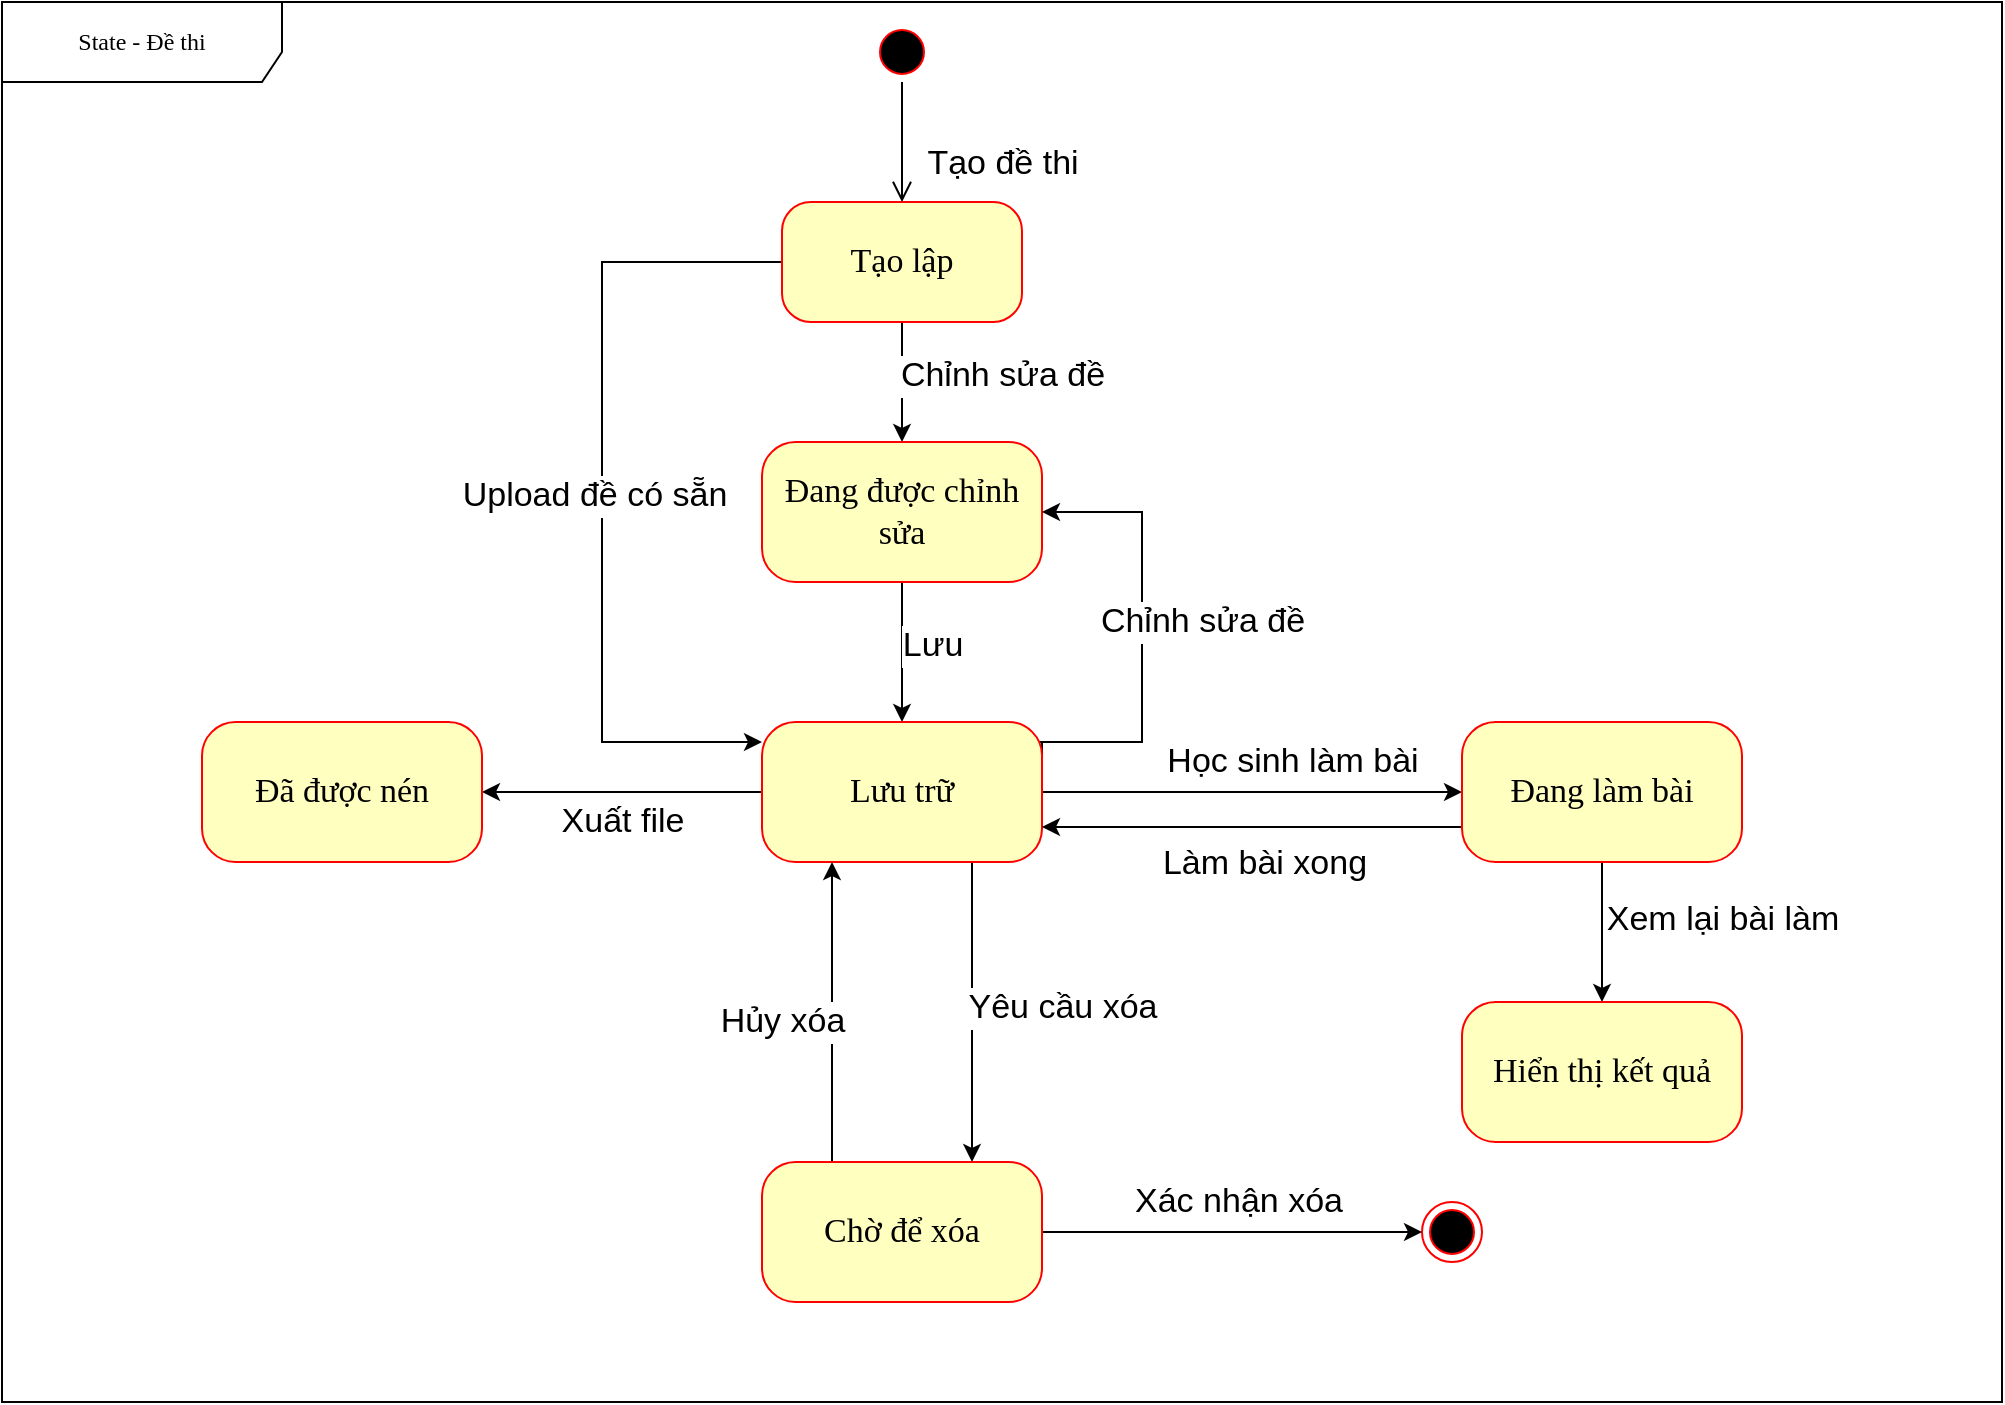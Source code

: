 <mxfile version="24.3.1" type="device">
  <diagram name="Page-1" id="58cdce13-f638-feb5-8d6f-7d28b1aa9fa0">
    <mxGraphModel dx="1509" dy="777" grid="1" gridSize="10" guides="1" tooltips="1" connect="1" arrows="1" fold="1" page="1" pageScale="1" pageWidth="1100" pageHeight="850" background="none" math="0" shadow="0">
      <root>
        <mxCell id="0" />
        <mxCell id="1" parent="0" />
        <mxCell id="382b91b5511bd0f7-1" value="" style="ellipse;html=1;shape=startState;fillColor=#000000;strokeColor=#ff0000;rounded=1;shadow=0;comic=0;labelBackgroundColor=none;fontFamily=Verdana;fontSize=12;fontColor=#000000;align=center;direction=south;" parent="1" vertex="1">
          <mxGeometry x="525" y="50" width="30" height="30" as="geometry" />
        </mxCell>
        <mxCell id="TIDaN1ExK7NTbUgccvKn-14" style="edgeStyle=orthogonalEdgeStyle;rounded=0;orthogonalLoop=1;jettySize=auto;html=1;" parent="1" source="382b91b5511bd0f7-6" target="TIDaN1ExK7NTbUgccvKn-13" edge="1">
          <mxGeometry relative="1" as="geometry">
            <mxPoint x="400" y="520" as="targetPoint" />
            <Array as="points">
              <mxPoint x="390" y="170" />
              <mxPoint x="390" y="410" />
            </Array>
          </mxGeometry>
        </mxCell>
        <mxCell id="TIDaN1ExK7NTbUgccvKn-15" value="&lt;font style=&quot;font-size: 17px;&quot;&gt;Upload đề có sẵn&lt;/font&gt;" style="edgeLabel;html=1;align=center;verticalAlign=middle;resizable=0;points=[];" parent="TIDaN1ExK7NTbUgccvKn-14" vertex="1" connectable="0">
          <mxGeometry x="0.009" y="-4" relative="1" as="geometry">
            <mxPoint as="offset" />
          </mxGeometry>
        </mxCell>
        <mxCell id="TIDaN1ExK7NTbUgccvKn-16" style="edgeStyle=orthogonalEdgeStyle;rounded=0;orthogonalLoop=1;jettySize=auto;html=1;entryX=0.5;entryY=0;entryDx=0;entryDy=0;" parent="1" source="382b91b5511bd0f7-6" target="TIDaN1ExK7NTbUgccvKn-7" edge="1">
          <mxGeometry relative="1" as="geometry" />
        </mxCell>
        <mxCell id="TIDaN1ExK7NTbUgccvKn-17" value="&lt;span style=&quot;font-size: 17px;&quot;&gt;Chỉnh sửa đề&lt;/span&gt;" style="edgeLabel;html=1;align=center;verticalAlign=middle;resizable=0;points=[];" parent="TIDaN1ExK7NTbUgccvKn-16" vertex="1" connectable="0">
          <mxGeometry x="-0.078" y="-2" relative="1" as="geometry">
            <mxPoint x="52" y="-1" as="offset" />
          </mxGeometry>
        </mxCell>
        <mxCell id="382b91b5511bd0f7-6" value="Tạo lập" style="rounded=1;whiteSpace=wrap;html=1;arcSize=24;fillColor=#ffffc0;strokeColor=#ff0000;shadow=0;comic=0;labelBackgroundColor=none;fontFamily=Verdana;fontSize=17;fontColor=#000000;align=center;" parent="1" vertex="1">
          <mxGeometry x="480" y="140" width="120" height="60" as="geometry" />
        </mxCell>
        <mxCell id="2a3bc250acf0617d-9" style="edgeStyle=orthogonalEdgeStyle;html=1;labelBackgroundColor=none;endArrow=open;endSize=8;strokeColor=#000000;fontFamily=Verdana;fontSize=12;align=left;" parent="1" source="382b91b5511bd0f7-1" target="382b91b5511bd0f7-6" edge="1">
          <mxGeometry relative="1" as="geometry" />
        </mxCell>
        <mxCell id="TIDaN1ExK7NTbUgccvKn-4" value="&lt;span style=&quot;font-size: 17px;&quot;&gt;Tạo đề thi&lt;/span&gt;" style="edgeLabel;html=1;align=center;verticalAlign=middle;resizable=0;points=[];rotation=0;container=0;" parent="2a3bc250acf0617d-9" vertex="1" connectable="0">
          <mxGeometry relative="1" as="geometry">
            <mxPoint x="50" y="11" as="offset" />
          </mxGeometry>
        </mxCell>
        <mxCell id="2a3bc250acf0617d-8" value="State - Đề thi" style="shape=umlFrame;whiteSpace=wrap;html=1;rounded=1;shadow=0;comic=0;labelBackgroundColor=none;strokeWidth=1;fontFamily=Verdana;fontSize=12;align=center;width=140;height=40;" parent="1" vertex="1">
          <mxGeometry x="90" y="40" width="1000" height="700" as="geometry" />
        </mxCell>
        <mxCell id="TIDaN1ExK7NTbUgccvKn-1" value="" style="ellipse;html=1;shape=endState;fillColor=#000000;strokeColor=#ff0000;" parent="1" vertex="1">
          <mxGeometry x="800" y="640" width="30" height="30" as="geometry" />
        </mxCell>
        <mxCell id="JSC5-hn_m6VDshBw48fL-2" style="edgeStyle=orthogonalEdgeStyle;rounded=0;orthogonalLoop=1;jettySize=auto;html=1;exitX=0.5;exitY=1;exitDx=0;exitDy=0;entryX=0.5;entryY=0;entryDx=0;entryDy=0;" parent="1" source="TIDaN1ExK7NTbUgccvKn-7" target="TIDaN1ExK7NTbUgccvKn-13" edge="1">
          <mxGeometry relative="1" as="geometry" />
        </mxCell>
        <mxCell id="JSC5-hn_m6VDshBw48fL-3" value="Lưu" style="edgeLabel;html=1;align=center;verticalAlign=middle;resizable=0;points=[];fontSize=17;" parent="JSC5-hn_m6VDshBw48fL-2" vertex="1" connectable="0">
          <mxGeometry x="-0.086" y="4" relative="1" as="geometry">
            <mxPoint x="11" as="offset" />
          </mxGeometry>
        </mxCell>
        <mxCell id="TIDaN1ExK7NTbUgccvKn-7" value="Đang được chỉnh sửa" style="rounded=1;whiteSpace=wrap;html=1;arcSize=24;fillColor=#ffffc0;strokeColor=#ff0000;shadow=0;comic=0;labelBackgroundColor=none;fontFamily=Verdana;fontSize=17;fontColor=#000000;align=center;" parent="1" vertex="1">
          <mxGeometry x="470" y="260" width="140" height="70" as="geometry" />
        </mxCell>
        <mxCell id="TIDaN1ExK7NTbUgccvKn-18" style="edgeStyle=orthogonalEdgeStyle;rounded=0;orthogonalLoop=1;jettySize=auto;html=1;entryX=1;entryY=0.5;entryDx=0;entryDy=0;exitX=1;exitY=0.25;exitDx=0;exitDy=0;" parent="1" source="TIDaN1ExK7NTbUgccvKn-13" target="TIDaN1ExK7NTbUgccvKn-7" edge="1">
          <mxGeometry relative="1" as="geometry">
            <mxPoint x="680.0" y="380" as="targetPoint" />
            <Array as="points">
              <mxPoint x="600" y="410" />
              <mxPoint x="660" y="410" />
              <mxPoint x="660" y="315" />
            </Array>
          </mxGeometry>
        </mxCell>
        <mxCell id="TIDaN1ExK7NTbUgccvKn-19" value="&lt;font style=&quot;font-size: 17px;&quot;&gt;Chỉnh sửa đề&lt;/font&gt;" style="edgeLabel;html=1;align=center;verticalAlign=middle;resizable=0;points=[];" parent="TIDaN1ExK7NTbUgccvKn-18" vertex="1" connectable="0">
          <mxGeometry x="0.05" y="2" relative="1" as="geometry">
            <mxPoint x="32" y="-10" as="offset" />
          </mxGeometry>
        </mxCell>
        <mxCell id="TIDaN1ExK7NTbUgccvKn-36" style="edgeStyle=orthogonalEdgeStyle;rounded=0;orthogonalLoop=1;jettySize=auto;html=1;exitX=0.75;exitY=1;exitDx=0;exitDy=0;entryX=0.75;entryY=0;entryDx=0;entryDy=0;" parent="1" source="TIDaN1ExK7NTbUgccvKn-13" target="TIDaN1ExK7NTbUgccvKn-22" edge="1">
          <mxGeometry relative="1" as="geometry" />
        </mxCell>
        <mxCell id="TIDaN1ExK7NTbUgccvKn-37" value="Yêu cầu xóa" style="edgeLabel;html=1;align=center;verticalAlign=middle;resizable=0;points=[];fontSize=17;" parent="TIDaN1ExK7NTbUgccvKn-36" vertex="1" connectable="0">
          <mxGeometry x="-0.029" y="4" relative="1" as="geometry">
            <mxPoint x="41" as="offset" />
          </mxGeometry>
        </mxCell>
        <mxCell id="TIDaN1ExK7NTbUgccvKn-42" style="edgeStyle=orthogonalEdgeStyle;rounded=0;orthogonalLoop=1;jettySize=auto;html=1;exitX=1;exitY=0.5;exitDx=0;exitDy=0;entryX=0;entryY=0.5;entryDx=0;entryDy=0;" parent="1" source="TIDaN1ExK7NTbUgccvKn-13" target="TIDaN1ExK7NTbUgccvKn-38" edge="1">
          <mxGeometry relative="1" as="geometry" />
        </mxCell>
        <mxCell id="TIDaN1ExK7NTbUgccvKn-43" value="Học sinh làm bài" style="edgeLabel;html=1;align=center;verticalAlign=middle;resizable=0;points=[];fontSize=17;" parent="TIDaN1ExK7NTbUgccvKn-42" vertex="1" connectable="0">
          <mxGeometry x="-0.268" relative="1" as="geometry">
            <mxPoint x="48" y="-15" as="offset" />
          </mxGeometry>
        </mxCell>
        <mxCell id="TIDaN1ExK7NTbUgccvKn-52" style="edgeStyle=orthogonalEdgeStyle;rounded=0;orthogonalLoop=1;jettySize=auto;html=1;exitX=0;exitY=0.5;exitDx=0;exitDy=0;" parent="1" source="TIDaN1ExK7NTbUgccvKn-13" target="TIDaN1ExK7NTbUgccvKn-50" edge="1">
          <mxGeometry relative="1" as="geometry" />
        </mxCell>
        <mxCell id="TIDaN1ExK7NTbUgccvKn-53" value="Xuất file" style="edgeLabel;html=1;align=center;verticalAlign=middle;resizable=0;points=[];fontSize=17;" parent="TIDaN1ExK7NTbUgccvKn-52" vertex="1" connectable="0">
          <mxGeometry x="0.354" y="-2" relative="1" as="geometry">
            <mxPoint x="25" y="17" as="offset" />
          </mxGeometry>
        </mxCell>
        <mxCell id="TIDaN1ExK7NTbUgccvKn-13" value="Lưu trữ" style="rounded=1;whiteSpace=wrap;html=1;arcSize=24;fillColor=#ffffc0;strokeColor=#ff0000;shadow=0;comic=0;labelBackgroundColor=none;fontFamily=Verdana;fontSize=17;fontColor=#000000;align=center;" parent="1" vertex="1">
          <mxGeometry x="470" y="400" width="140" height="70" as="geometry" />
        </mxCell>
        <mxCell id="TIDaN1ExK7NTbUgccvKn-27" style="edgeStyle=orthogonalEdgeStyle;rounded=0;orthogonalLoop=1;jettySize=auto;html=1;exitX=0.25;exitY=0;exitDx=0;exitDy=0;entryX=0.25;entryY=1;entryDx=0;entryDy=0;" parent="1" source="TIDaN1ExK7NTbUgccvKn-22" target="TIDaN1ExK7NTbUgccvKn-13" edge="1">
          <mxGeometry relative="1" as="geometry" />
        </mxCell>
        <mxCell id="TIDaN1ExK7NTbUgccvKn-29" value="Hủy xóa" style="edgeLabel;html=1;align=center;verticalAlign=middle;resizable=0;points=[];fontSize=17;" parent="TIDaN1ExK7NTbUgccvKn-27" vertex="1" connectable="0">
          <mxGeometry x="0.04" y="-1" relative="1" as="geometry">
            <mxPoint x="-26" y="8" as="offset" />
          </mxGeometry>
        </mxCell>
        <mxCell id="TIDaN1ExK7NTbUgccvKn-30" style="edgeStyle=orthogonalEdgeStyle;rounded=0;orthogonalLoop=1;jettySize=auto;html=1;exitX=1;exitY=0.5;exitDx=0;exitDy=0;entryX=0;entryY=0.5;entryDx=0;entryDy=0;" parent="1" source="TIDaN1ExK7NTbUgccvKn-22" target="TIDaN1ExK7NTbUgccvKn-1" edge="1">
          <mxGeometry relative="1" as="geometry" />
        </mxCell>
        <mxCell id="TIDaN1ExK7NTbUgccvKn-32" value="&lt;font style=&quot;font-size: 17px;&quot;&gt;Xác nhận xóa&lt;/font&gt;" style="edgeLabel;html=1;align=center;verticalAlign=middle;resizable=0;points=[];" parent="TIDaN1ExK7NTbUgccvKn-30" vertex="1" connectable="0">
          <mxGeometry x="-0.142" y="1" relative="1" as="geometry">
            <mxPoint x="16" y="-14" as="offset" />
          </mxGeometry>
        </mxCell>
        <mxCell id="TIDaN1ExK7NTbUgccvKn-22" value="Chờ để xóa" style="rounded=1;whiteSpace=wrap;html=1;arcSize=24;fillColor=#ffffc0;strokeColor=#ff0000;shadow=0;comic=0;labelBackgroundColor=none;fontFamily=Verdana;fontSize=17;fontColor=#000000;align=center;" parent="1" vertex="1">
          <mxGeometry x="470" y="620" width="140" height="70" as="geometry" />
        </mxCell>
        <mxCell id="TIDaN1ExK7NTbUgccvKn-44" style="edgeStyle=orthogonalEdgeStyle;rounded=0;orthogonalLoop=1;jettySize=auto;html=1;exitX=0;exitY=0.75;exitDx=0;exitDy=0;entryX=1;entryY=0.75;entryDx=0;entryDy=0;" parent="1" source="TIDaN1ExK7NTbUgccvKn-38" target="TIDaN1ExK7NTbUgccvKn-13" edge="1">
          <mxGeometry relative="1" as="geometry" />
        </mxCell>
        <mxCell id="TIDaN1ExK7NTbUgccvKn-45" value="Làm bài xong" style="edgeLabel;html=1;align=center;verticalAlign=middle;resizable=0;points=[];fontSize=17;" parent="TIDaN1ExK7NTbUgccvKn-44" vertex="1" connectable="0">
          <mxGeometry x="0.163" y="3" relative="1" as="geometry">
            <mxPoint x="23" y="15" as="offset" />
          </mxGeometry>
        </mxCell>
        <mxCell id="TIDaN1ExK7NTbUgccvKn-48" style="edgeStyle=orthogonalEdgeStyle;rounded=0;orthogonalLoop=1;jettySize=auto;html=1;exitX=0.5;exitY=1;exitDx=0;exitDy=0;entryX=0.5;entryY=0;entryDx=0;entryDy=0;" parent="1" source="TIDaN1ExK7NTbUgccvKn-38" target="TIDaN1ExK7NTbUgccvKn-47" edge="1">
          <mxGeometry relative="1" as="geometry" />
        </mxCell>
        <mxCell id="TIDaN1ExK7NTbUgccvKn-51" value="Xem lại bài làm" style="edgeLabel;html=1;align=center;verticalAlign=middle;resizable=0;points=[];fontSize=17;" parent="TIDaN1ExK7NTbUgccvKn-48" vertex="1" connectable="0">
          <mxGeometry x="-0.088" y="1" relative="1" as="geometry">
            <mxPoint x="59" y="-3" as="offset" />
          </mxGeometry>
        </mxCell>
        <mxCell id="TIDaN1ExK7NTbUgccvKn-38" value="Đang làm bài" style="rounded=1;whiteSpace=wrap;html=1;arcSize=24;fillColor=#ffffc0;strokeColor=#ff0000;shadow=0;comic=0;labelBackgroundColor=none;fontFamily=Verdana;fontSize=17;fontColor=#000000;align=center;" parent="1" vertex="1">
          <mxGeometry x="820" y="400" width="140" height="70" as="geometry" />
        </mxCell>
        <mxCell id="TIDaN1ExK7NTbUgccvKn-47" value="Hiển thị kết quả" style="rounded=1;whiteSpace=wrap;html=1;arcSize=24;fillColor=#ffffc0;strokeColor=#ff0000;shadow=0;comic=0;labelBackgroundColor=none;fontFamily=Verdana;fontSize=17;fontColor=#000000;align=center;" parent="1" vertex="1">
          <mxGeometry x="820" y="540" width="140" height="70" as="geometry" />
        </mxCell>
        <mxCell id="TIDaN1ExK7NTbUgccvKn-50" value="Đã được nén" style="rounded=1;whiteSpace=wrap;html=1;arcSize=24;fillColor=#ffffc0;strokeColor=#ff0000;shadow=0;comic=0;labelBackgroundColor=none;fontFamily=Verdana;fontSize=17;fontColor=#000000;align=center;" parent="1" vertex="1">
          <mxGeometry x="190" y="400" width="140" height="70" as="geometry" />
        </mxCell>
      </root>
    </mxGraphModel>
  </diagram>
</mxfile>
